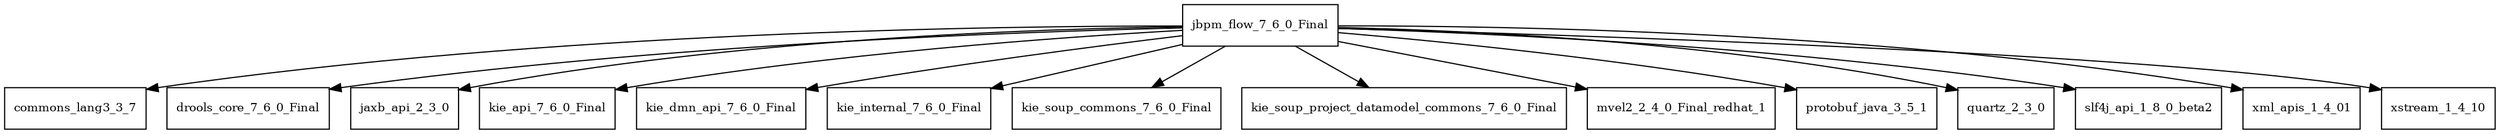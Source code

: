 digraph jbpm_flow_7_6_0_Final_dependencies {
  node [shape = box, fontsize=10.0];
  jbpm_flow_7_6_0_Final -> commons_lang3_3_7;
  jbpm_flow_7_6_0_Final -> drools_core_7_6_0_Final;
  jbpm_flow_7_6_0_Final -> jaxb_api_2_3_0;
  jbpm_flow_7_6_0_Final -> kie_api_7_6_0_Final;
  jbpm_flow_7_6_0_Final -> kie_dmn_api_7_6_0_Final;
  jbpm_flow_7_6_0_Final -> kie_internal_7_6_0_Final;
  jbpm_flow_7_6_0_Final -> kie_soup_commons_7_6_0_Final;
  jbpm_flow_7_6_0_Final -> kie_soup_project_datamodel_commons_7_6_0_Final;
  jbpm_flow_7_6_0_Final -> mvel2_2_4_0_Final_redhat_1;
  jbpm_flow_7_6_0_Final -> protobuf_java_3_5_1;
  jbpm_flow_7_6_0_Final -> quartz_2_3_0;
  jbpm_flow_7_6_0_Final -> slf4j_api_1_8_0_beta2;
  jbpm_flow_7_6_0_Final -> xml_apis_1_4_01;
  jbpm_flow_7_6_0_Final -> xstream_1_4_10;
}
